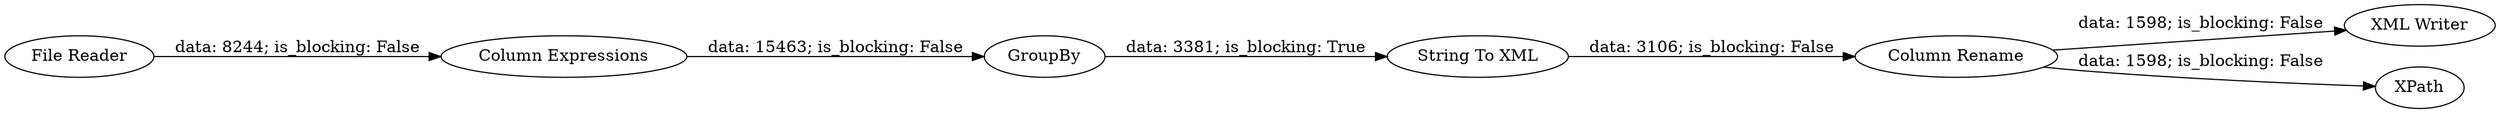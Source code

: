digraph {
	"5069349422582633870_16" [label=GroupBy]
	"5069349422582633870_14" [label="File Reader"]
	"5069349422582633870_20" [label="XML Writer"]
	"5069349422582633870_10" [label=XPath]
	"5069349422582633870_15" [label="Column Expressions"]
	"5069349422582633870_17" [label="String To XML"]
	"5069349422582633870_19" [label="Column Rename"]
	"5069349422582633870_17" -> "5069349422582633870_19" [label="data: 3106; is_blocking: False"]
	"5069349422582633870_19" -> "5069349422582633870_20" [label="data: 1598; is_blocking: False"]
	"5069349422582633870_15" -> "5069349422582633870_16" [label="data: 15463; is_blocking: False"]
	"5069349422582633870_14" -> "5069349422582633870_15" [label="data: 8244; is_blocking: False"]
	"5069349422582633870_16" -> "5069349422582633870_17" [label="data: 3381; is_blocking: True"]
	"5069349422582633870_19" -> "5069349422582633870_10" [label="data: 1598; is_blocking: False"]
	rankdir=LR
}
